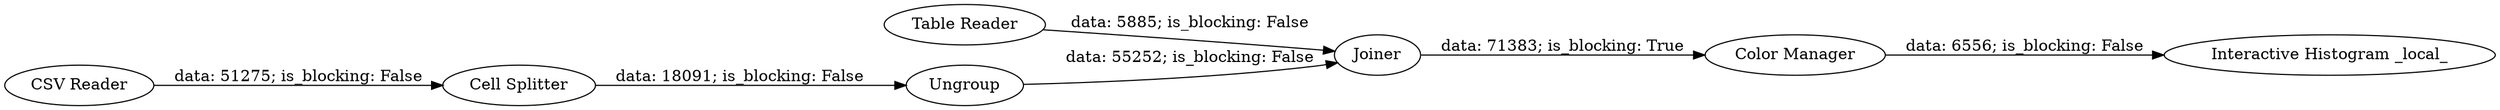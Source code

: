 digraph {
	"-5898497043139398975_3" [label="Cell Splitter"]
	"-5898497043139398975_8" [label=Ungroup]
	"-5898497043139398975_10" [label="Interactive Histogram _local_"]
	"-5898497043139398975_4" [label=Joiner]
	"-5898497043139398975_2" [label="CSV Reader"]
	"-5898497043139398975_1" [label="Table Reader"]
	"-5898497043139398975_9" [label="Color Manager"]
	"-5898497043139398975_2" -> "-5898497043139398975_3" [label="data: 51275; is_blocking: False"]
	"-5898497043139398975_4" -> "-5898497043139398975_9" [label="data: 71383; is_blocking: True"]
	"-5898497043139398975_8" -> "-5898497043139398975_4" [label="data: 55252; is_blocking: False"]
	"-5898497043139398975_3" -> "-5898497043139398975_8" [label="data: 18091; is_blocking: False"]
	"-5898497043139398975_9" -> "-5898497043139398975_10" [label="data: 6556; is_blocking: False"]
	"-5898497043139398975_1" -> "-5898497043139398975_4" [label="data: 5885; is_blocking: False"]
	rankdir=LR
}
